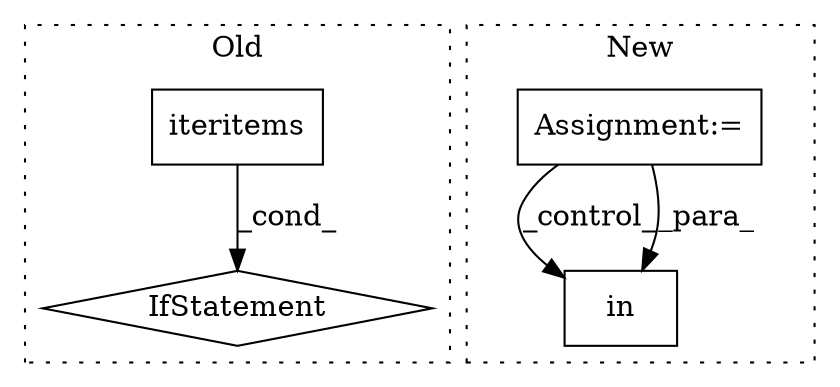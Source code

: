 digraph G {
subgraph cluster0 {
1 [label="iteritems" a="32" s="17732" l="11" shape="box"];
3 [label="IfStatement" a="25" s="17755,17777" l="12,2" shape="diamond"];
label = "Old";
style="dotted";
}
subgraph cluster1 {
2 [label="in" a="105" s="18051" l="35" shape="box"];
4 [label="Assignment:=" a="7" s="17702,17839" l="74,2" shape="box"];
label = "New";
style="dotted";
}
1 -> 3 [label="_cond_"];
4 -> 2 [label="_control_"];
4 -> 2 [label="_para_"];
}